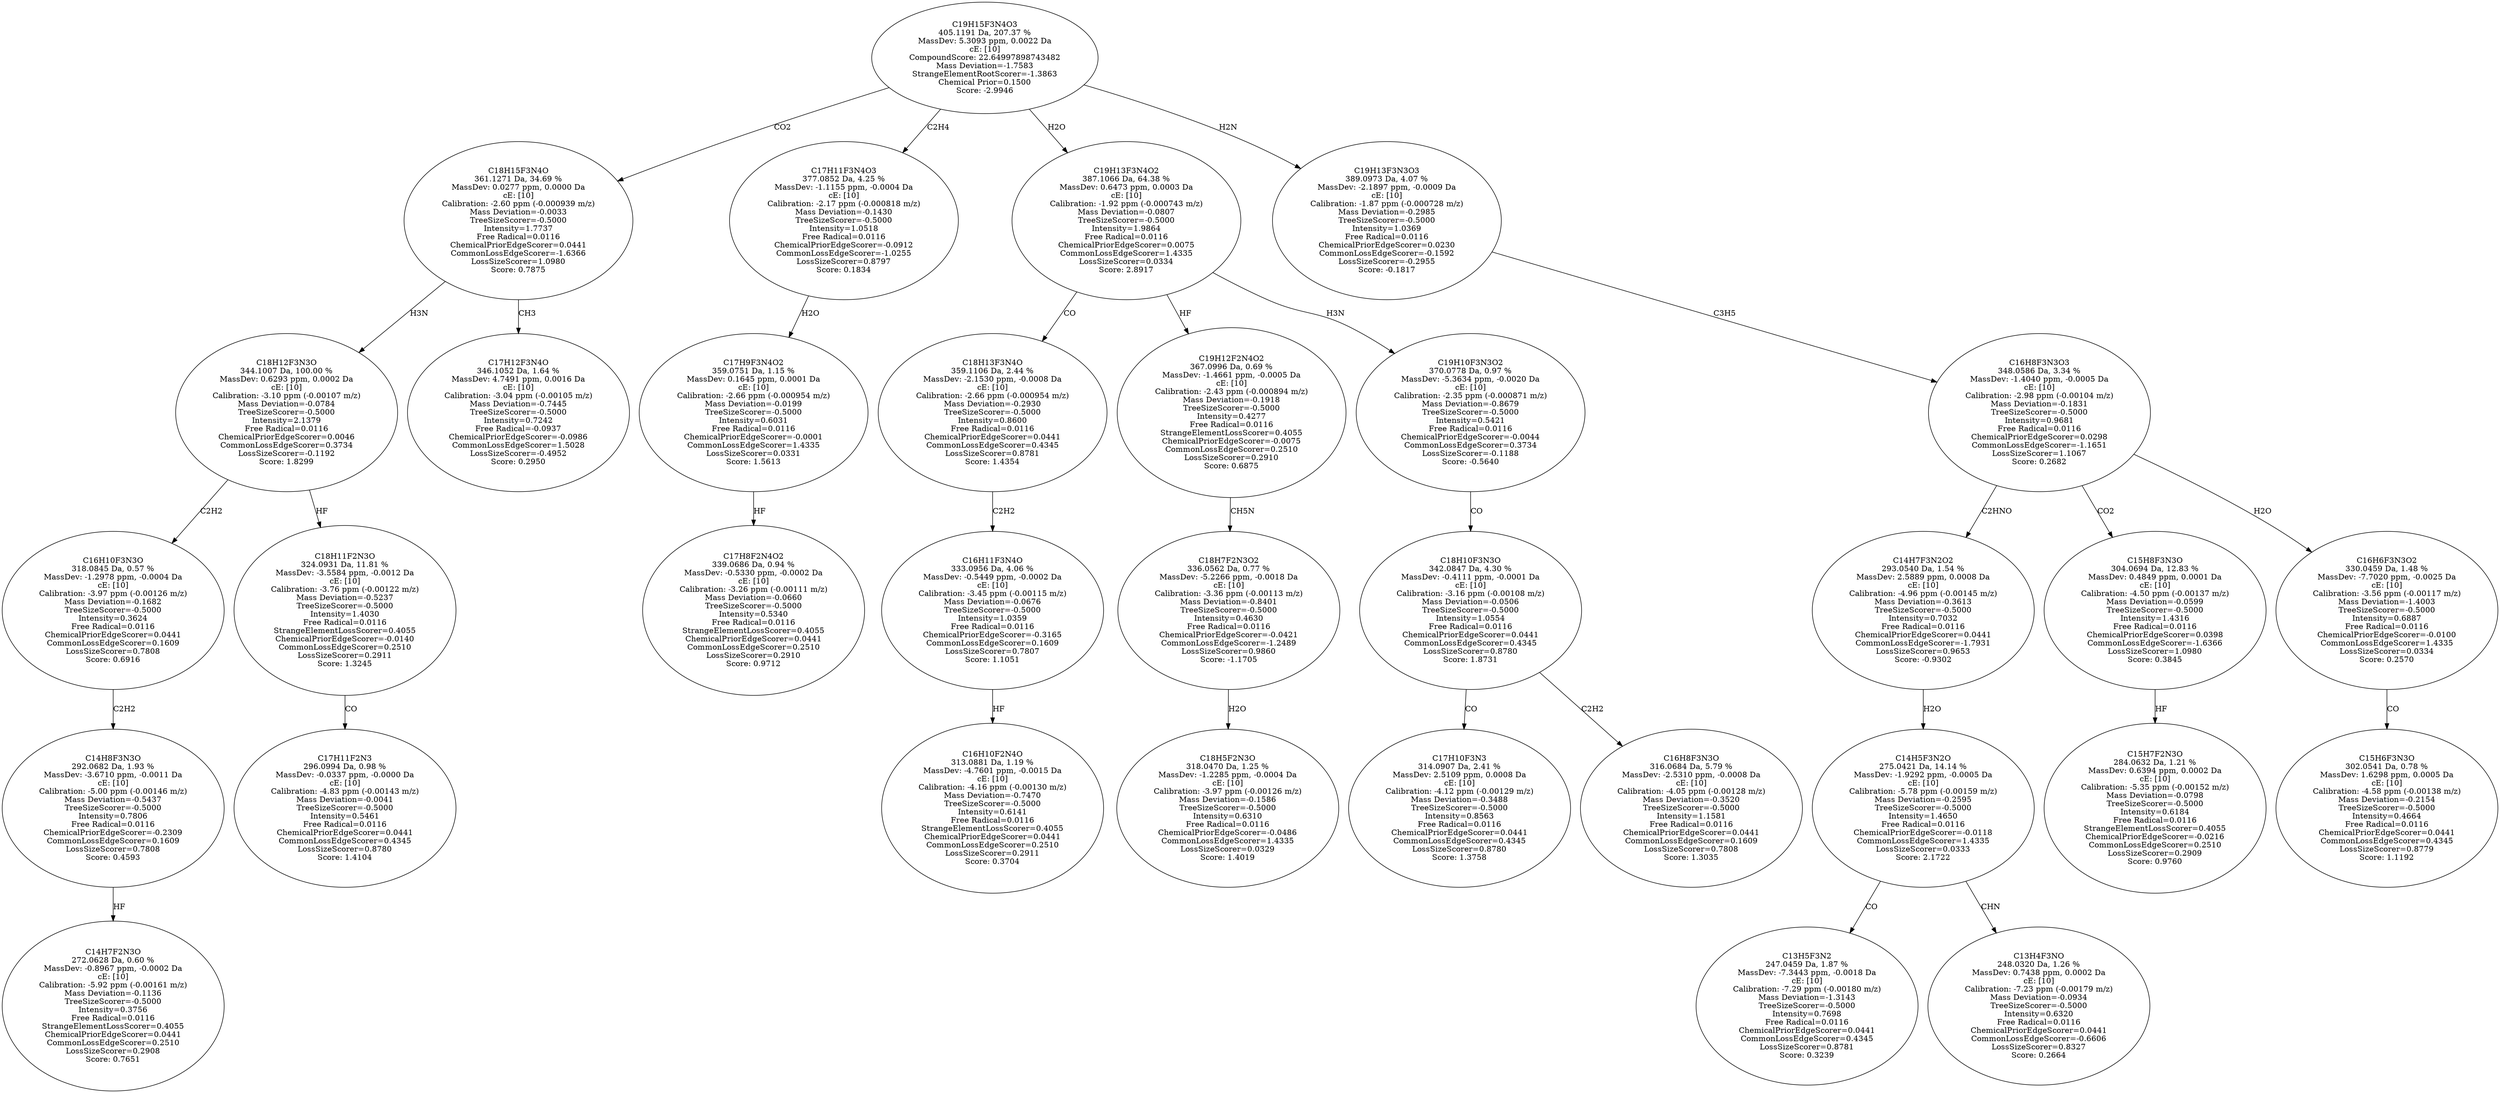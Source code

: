 strict digraph {
v1 [label="C14H7F2N3O\n272.0628 Da, 0.60 %\nMassDev: -0.8967 ppm, -0.0002 Da\ncE: [10]\nCalibration: -5.92 ppm (-0.00161 m/z)\nMass Deviation=-0.1136\nTreeSizeScorer=-0.5000\nIntensity=0.3756\nFree Radical=0.0116\nStrangeElementLossScorer=0.4055\nChemicalPriorEdgeScorer=0.0441\nCommonLossEdgeScorer=0.2510\nLossSizeScorer=0.2908\nScore: 0.7651"];
v2 [label="C14H8F3N3O\n292.0682 Da, 1.93 %\nMassDev: -3.6710 ppm, -0.0011 Da\ncE: [10]\nCalibration: -5.00 ppm (-0.00146 m/z)\nMass Deviation=-0.5437\nTreeSizeScorer=-0.5000\nIntensity=0.7806\nFree Radical=0.0116\nChemicalPriorEdgeScorer=-0.2309\nCommonLossEdgeScorer=0.1609\nLossSizeScorer=0.7808\nScore: 0.4593"];
v3 [label="C16H10F3N3O\n318.0845 Da, 0.57 %\nMassDev: -1.2978 ppm, -0.0004 Da\ncE: [10]\nCalibration: -3.97 ppm (-0.00126 m/z)\nMass Deviation=-0.1682\nTreeSizeScorer=-0.5000\nIntensity=0.3624\nFree Radical=0.0116\nChemicalPriorEdgeScorer=0.0441\nCommonLossEdgeScorer=0.1609\nLossSizeScorer=0.7808\nScore: 0.6916"];
v4 [label="C17H11F2N3\n296.0994 Da, 0.98 %\nMassDev: -0.0337 ppm, -0.0000 Da\ncE: [10]\nCalibration: -4.83 ppm (-0.00143 m/z)\nMass Deviation=-0.0041\nTreeSizeScorer=-0.5000\nIntensity=0.5461\nFree Radical=0.0116\nChemicalPriorEdgeScorer=0.0441\nCommonLossEdgeScorer=0.4345\nLossSizeScorer=0.8780\nScore: 1.4104"];
v5 [label="C18H11F2N3O\n324.0931 Da, 11.81 %\nMassDev: -3.5584 ppm, -0.0012 Da\ncE: [10]\nCalibration: -3.76 ppm (-0.00122 m/z)\nMass Deviation=-0.5237\nTreeSizeScorer=-0.5000\nIntensity=1.4030\nFree Radical=0.0116\nStrangeElementLossScorer=0.4055\nChemicalPriorEdgeScorer=-0.0140\nCommonLossEdgeScorer=0.2510\nLossSizeScorer=0.2911\nScore: 1.3245"];
v6 [label="C18H12F3N3O\n344.1007 Da, 100.00 %\nMassDev: 0.6293 ppm, 0.0002 Da\ncE: [10]\nCalibration: -3.10 ppm (-0.00107 m/z)\nMass Deviation=-0.0784\nTreeSizeScorer=-0.5000\nIntensity=2.1379\nFree Radical=0.0116\nChemicalPriorEdgeScorer=0.0046\nCommonLossEdgeScorer=0.3734\nLossSizeScorer=-0.1192\nScore: 1.8299"];
v7 [label="C17H12F3N4O\n346.1052 Da, 1.64 %\nMassDev: 4.7491 ppm, 0.0016 Da\ncE: [10]\nCalibration: -3.04 ppm (-0.00105 m/z)\nMass Deviation=-0.7445\nTreeSizeScorer=-0.5000\nIntensity=0.7242\nFree Radical=-0.0937\nChemicalPriorEdgeScorer=-0.0986\nCommonLossEdgeScorer=1.5028\nLossSizeScorer=-0.4952\nScore: 0.2950"];
v8 [label="C18H15F3N4O\n361.1271 Da, 34.69 %\nMassDev: 0.0277 ppm, 0.0000 Da\ncE: [10]\nCalibration: -2.60 ppm (-0.000939 m/z)\nMass Deviation=-0.0033\nTreeSizeScorer=-0.5000\nIntensity=1.7737\nFree Radical=0.0116\nChemicalPriorEdgeScorer=0.0441\nCommonLossEdgeScorer=-1.6366\nLossSizeScorer=1.0980\nScore: 0.7875"];
v9 [label="C17H8F2N4O2\n339.0686 Da, 0.94 %\nMassDev: -0.5330 ppm, -0.0002 Da\ncE: [10]\nCalibration: -3.26 ppm (-0.00111 m/z)\nMass Deviation=-0.0660\nTreeSizeScorer=-0.5000\nIntensity=0.5340\nFree Radical=0.0116\nStrangeElementLossScorer=0.4055\nChemicalPriorEdgeScorer=0.0441\nCommonLossEdgeScorer=0.2510\nLossSizeScorer=0.2910\nScore: 0.9712"];
v10 [label="C17H9F3N4O2\n359.0751 Da, 1.15 %\nMassDev: 0.1645 ppm, 0.0001 Da\ncE: [10]\nCalibration: -2.66 ppm (-0.000954 m/z)\nMass Deviation=-0.0199\nTreeSizeScorer=-0.5000\nIntensity=0.6031\nFree Radical=0.0116\nChemicalPriorEdgeScorer=-0.0001\nCommonLossEdgeScorer=1.4335\nLossSizeScorer=0.0331\nScore: 1.5613"];
v11 [label="C17H11F3N4O3\n377.0852 Da, 4.25 %\nMassDev: -1.1155 ppm, -0.0004 Da\ncE: [10]\nCalibration: -2.17 ppm (-0.000818 m/z)\nMass Deviation=-0.1430\nTreeSizeScorer=-0.5000\nIntensity=1.0518\nFree Radical=0.0116\nChemicalPriorEdgeScorer=-0.0912\nCommonLossEdgeScorer=-1.0255\nLossSizeScorer=0.8797\nScore: 0.1834"];
v12 [label="C16H10F2N4O\n313.0881 Da, 1.19 %\nMassDev: -4.7601 ppm, -0.0015 Da\ncE: [10]\nCalibration: -4.16 ppm (-0.00130 m/z)\nMass Deviation=-0.7470\nTreeSizeScorer=-0.5000\nIntensity=0.6141\nFree Radical=0.0116\nStrangeElementLossScorer=0.4055\nChemicalPriorEdgeScorer=0.0441\nCommonLossEdgeScorer=0.2510\nLossSizeScorer=0.2911\nScore: 0.3704"];
v13 [label="C16H11F3N4O\n333.0956 Da, 4.06 %\nMassDev: -0.5449 ppm, -0.0002 Da\ncE: [10]\nCalibration: -3.45 ppm (-0.00115 m/z)\nMass Deviation=-0.0676\nTreeSizeScorer=-0.5000\nIntensity=1.0359\nFree Radical=0.0116\nChemicalPriorEdgeScorer=-0.3165\nCommonLossEdgeScorer=0.1609\nLossSizeScorer=0.7807\nScore: 1.1051"];
v14 [label="C18H13F3N4O\n359.1106 Da, 2.44 %\nMassDev: -2.1530 ppm, -0.0008 Da\ncE: [10]\nCalibration: -2.66 ppm (-0.000954 m/z)\nMass Deviation=-0.2930\nTreeSizeScorer=-0.5000\nIntensity=0.8600\nFree Radical=0.0116\nChemicalPriorEdgeScorer=0.0441\nCommonLossEdgeScorer=0.4345\nLossSizeScorer=0.8781\nScore: 1.4354"];
v15 [label="C18H5F2N3O\n318.0470 Da, 1.25 %\nMassDev: -1.2285 ppm, -0.0004 Da\ncE: [10]\nCalibration: -3.97 ppm (-0.00126 m/z)\nMass Deviation=-0.1586\nTreeSizeScorer=-0.5000\nIntensity=0.6310\nFree Radical=0.0116\nChemicalPriorEdgeScorer=-0.0486\nCommonLossEdgeScorer=1.4335\nLossSizeScorer=0.0329\nScore: 1.4019"];
v16 [label="C18H7F2N3O2\n336.0562 Da, 0.77 %\nMassDev: -5.2266 ppm, -0.0018 Da\ncE: [10]\nCalibration: -3.36 ppm (-0.00113 m/z)\nMass Deviation=-0.8401\nTreeSizeScorer=-0.5000\nIntensity=0.4630\nFree Radical=0.0116\nChemicalPriorEdgeScorer=-0.0421\nCommonLossEdgeScorer=-1.2489\nLossSizeScorer=0.9860\nScore: -1.1705"];
v17 [label="C19H12F2N4O2\n367.0996 Da, 0.69 %\nMassDev: -1.4661 ppm, -0.0005 Da\ncE: [10]\nCalibration: -2.43 ppm (-0.000894 m/z)\nMass Deviation=-0.1918\nTreeSizeScorer=-0.5000\nIntensity=0.4277\nFree Radical=0.0116\nStrangeElementLossScorer=0.4055\nChemicalPriorEdgeScorer=-0.0075\nCommonLossEdgeScorer=0.2510\nLossSizeScorer=0.2910\nScore: 0.6875"];
v18 [label="C17H10F3N3\n314.0907 Da, 2.41 %\nMassDev: 2.5109 ppm, 0.0008 Da\ncE: [10]\nCalibration: -4.12 ppm (-0.00129 m/z)\nMass Deviation=-0.3488\nTreeSizeScorer=-0.5000\nIntensity=0.8563\nFree Radical=0.0116\nChemicalPriorEdgeScorer=0.0441\nCommonLossEdgeScorer=0.4345\nLossSizeScorer=0.8780\nScore: 1.3758"];
v19 [label="C16H8F3N3O\n316.0684 Da, 5.79 %\nMassDev: -2.5310 ppm, -0.0008 Da\ncE: [10]\nCalibration: -4.05 ppm (-0.00128 m/z)\nMass Deviation=-0.3520\nTreeSizeScorer=-0.5000\nIntensity=1.1581\nFree Radical=0.0116\nChemicalPriorEdgeScorer=0.0441\nCommonLossEdgeScorer=0.1609\nLossSizeScorer=0.7808\nScore: 1.3035"];
v20 [label="C18H10F3N3O\n342.0847 Da, 4.30 %\nMassDev: -0.4111 ppm, -0.0001 Da\ncE: [10]\nCalibration: -3.16 ppm (-0.00108 m/z)\nMass Deviation=-0.0506\nTreeSizeScorer=-0.5000\nIntensity=1.0554\nFree Radical=0.0116\nChemicalPriorEdgeScorer=0.0441\nCommonLossEdgeScorer=0.4345\nLossSizeScorer=0.8780\nScore: 1.8731"];
v21 [label="C19H10F3N3O2\n370.0778 Da, 0.97 %\nMassDev: -5.3634 ppm, -0.0020 Da\ncE: [10]\nCalibration: -2.35 ppm (-0.000871 m/z)\nMass Deviation=-0.8679\nTreeSizeScorer=-0.5000\nIntensity=0.5421\nFree Radical=0.0116\nChemicalPriorEdgeScorer=-0.0044\nCommonLossEdgeScorer=0.3734\nLossSizeScorer=-0.1188\nScore: -0.5640"];
v22 [label="C19H13F3N4O2\n387.1066 Da, 64.38 %\nMassDev: 0.6473 ppm, 0.0003 Da\ncE: [10]\nCalibration: -1.92 ppm (-0.000743 m/z)\nMass Deviation=-0.0807\nTreeSizeScorer=-0.5000\nIntensity=1.9864\nFree Radical=0.0116\nChemicalPriorEdgeScorer=0.0075\nCommonLossEdgeScorer=1.4335\nLossSizeScorer=0.0334\nScore: 2.8917"];
v23 [label="C13H5F3N2\n247.0459 Da, 1.87 %\nMassDev: -7.3443 ppm, -0.0018 Da\ncE: [10]\nCalibration: -7.29 ppm (-0.00180 m/z)\nMass Deviation=-1.3143\nTreeSizeScorer=-0.5000\nIntensity=0.7698\nFree Radical=0.0116\nChemicalPriorEdgeScorer=0.0441\nCommonLossEdgeScorer=0.4345\nLossSizeScorer=0.8781\nScore: 0.3239"];
v24 [label="C13H4F3NO\n248.0320 Da, 1.26 %\nMassDev: 0.7438 ppm, 0.0002 Da\ncE: [10]\nCalibration: -7.23 ppm (-0.00179 m/z)\nMass Deviation=-0.0934\nTreeSizeScorer=-0.5000\nIntensity=0.6320\nFree Radical=0.0116\nChemicalPriorEdgeScorer=0.0441\nCommonLossEdgeScorer=-0.6606\nLossSizeScorer=0.8327\nScore: 0.2664"];
v25 [label="C14H5F3N2O\n275.0421 Da, 14.14 %\nMassDev: -1.9292 ppm, -0.0005 Da\ncE: [10]\nCalibration: -5.78 ppm (-0.00159 m/z)\nMass Deviation=-0.2595\nTreeSizeScorer=-0.5000\nIntensity=1.4650\nFree Radical=0.0116\nChemicalPriorEdgeScorer=-0.0118\nCommonLossEdgeScorer=1.4335\nLossSizeScorer=0.0333\nScore: 2.1722"];
v26 [label="C14H7F3N2O2\n293.0540 Da, 1.54 %\nMassDev: 2.5889 ppm, 0.0008 Da\ncE: [10]\nCalibration: -4.96 ppm (-0.00145 m/z)\nMass Deviation=-0.3613\nTreeSizeScorer=-0.5000\nIntensity=0.7032\nFree Radical=0.0116\nChemicalPriorEdgeScorer=0.0441\nCommonLossEdgeScorer=-1.7931\nLossSizeScorer=0.9653\nScore: -0.9302"];
v27 [label="C15H7F2N3O\n284.0632 Da, 1.21 %\nMassDev: 0.6394 ppm, 0.0002 Da\ncE: [10]\nCalibration: -5.35 ppm (-0.00152 m/z)\nMass Deviation=-0.0798\nTreeSizeScorer=-0.5000\nIntensity=0.6184\nFree Radical=0.0116\nStrangeElementLossScorer=0.4055\nChemicalPriorEdgeScorer=-0.0216\nCommonLossEdgeScorer=0.2510\nLossSizeScorer=0.2909\nScore: 0.9760"];
v28 [label="C15H8F3N3O\n304.0694 Da, 12.83 %\nMassDev: 0.4849 ppm, 0.0001 Da\ncE: [10]\nCalibration: -4.50 ppm (-0.00137 m/z)\nMass Deviation=-0.0599\nTreeSizeScorer=-0.5000\nIntensity=1.4316\nFree Radical=0.0116\nChemicalPriorEdgeScorer=0.0398\nCommonLossEdgeScorer=-1.6366\nLossSizeScorer=1.0980\nScore: 0.3845"];
v29 [label="C15H6F3N3O\n302.0541 Da, 0.78 %\nMassDev: 1.6298 ppm, 0.0005 Da\ncE: [10]\nCalibration: -4.58 ppm (-0.00138 m/z)\nMass Deviation=-0.2154\nTreeSizeScorer=-0.5000\nIntensity=0.4664\nFree Radical=0.0116\nChemicalPriorEdgeScorer=0.0441\nCommonLossEdgeScorer=0.4345\nLossSizeScorer=0.8779\nScore: 1.1192"];
v30 [label="C16H6F3N3O2\n330.0459 Da, 1.48 %\nMassDev: -7.7020 ppm, -0.0025 Da\ncE: [10]\nCalibration: -3.56 ppm (-0.00117 m/z)\nMass Deviation=-1.4003\nTreeSizeScorer=-0.5000\nIntensity=0.6887\nFree Radical=0.0116\nChemicalPriorEdgeScorer=-0.0100\nCommonLossEdgeScorer=1.4335\nLossSizeScorer=0.0334\nScore: 0.2570"];
v31 [label="C16H8F3N3O3\n348.0586 Da, 3.34 %\nMassDev: -1.4040 ppm, -0.0005 Da\ncE: [10]\nCalibration: -2.98 ppm (-0.00104 m/z)\nMass Deviation=-0.1831\nTreeSizeScorer=-0.5000\nIntensity=0.9681\nFree Radical=0.0116\nChemicalPriorEdgeScorer=0.0298\nCommonLossEdgeScorer=-1.1651\nLossSizeScorer=1.1067\nScore: 0.2682"];
v32 [label="C19H13F3N3O3\n389.0973 Da, 4.07 %\nMassDev: -2.1897 ppm, -0.0009 Da\ncE: [10]\nCalibration: -1.87 ppm (-0.000728 m/z)\nMass Deviation=-0.2985\nTreeSizeScorer=-0.5000\nIntensity=1.0369\nFree Radical=0.0116\nChemicalPriorEdgeScorer=0.0230\nCommonLossEdgeScorer=-0.1592\nLossSizeScorer=-0.2955\nScore: -0.1817"];
v33 [label="C19H15F3N4O3\n405.1191 Da, 207.37 %\nMassDev: 5.3093 ppm, 0.0022 Da\ncE: [10]\nCompoundScore: 22.64997898743482\nMass Deviation=-1.7583\nStrangeElementRootScorer=-1.3863\nChemical Prior=0.1500\nScore: -2.9946"];
v2 -> v1 [label="HF"];
v3 -> v2 [label="C2H2"];
v6 -> v3 [label="C2H2"];
v5 -> v4 [label="CO"];
v6 -> v5 [label="HF"];
v8 -> v6 [label="H3N"];
v8 -> v7 [label="CH3"];
v33 -> v8 [label="CO2"];
v10 -> v9 [label="HF"];
v11 -> v10 [label="H2O"];
v33 -> v11 [label="C2H4"];
v13 -> v12 [label="HF"];
v14 -> v13 [label="C2H2"];
v22 -> v14 [label="CO"];
v16 -> v15 [label="H2O"];
v17 -> v16 [label="CH5N"];
v22 -> v17 [label="HF"];
v20 -> v18 [label="CO"];
v20 -> v19 [label="C2H2"];
v21 -> v20 [label="CO"];
v22 -> v21 [label="H3N"];
v33 -> v22 [label="H2O"];
v25 -> v23 [label="CO"];
v25 -> v24 [label="CHN"];
v26 -> v25 [label="H2O"];
v31 -> v26 [label="C2HNO"];
v28 -> v27 [label="HF"];
v31 -> v28 [label="CO2"];
v30 -> v29 [label="CO"];
v31 -> v30 [label="H2O"];
v32 -> v31 [label="C3H5"];
v33 -> v32 [label="H2N"];
}
